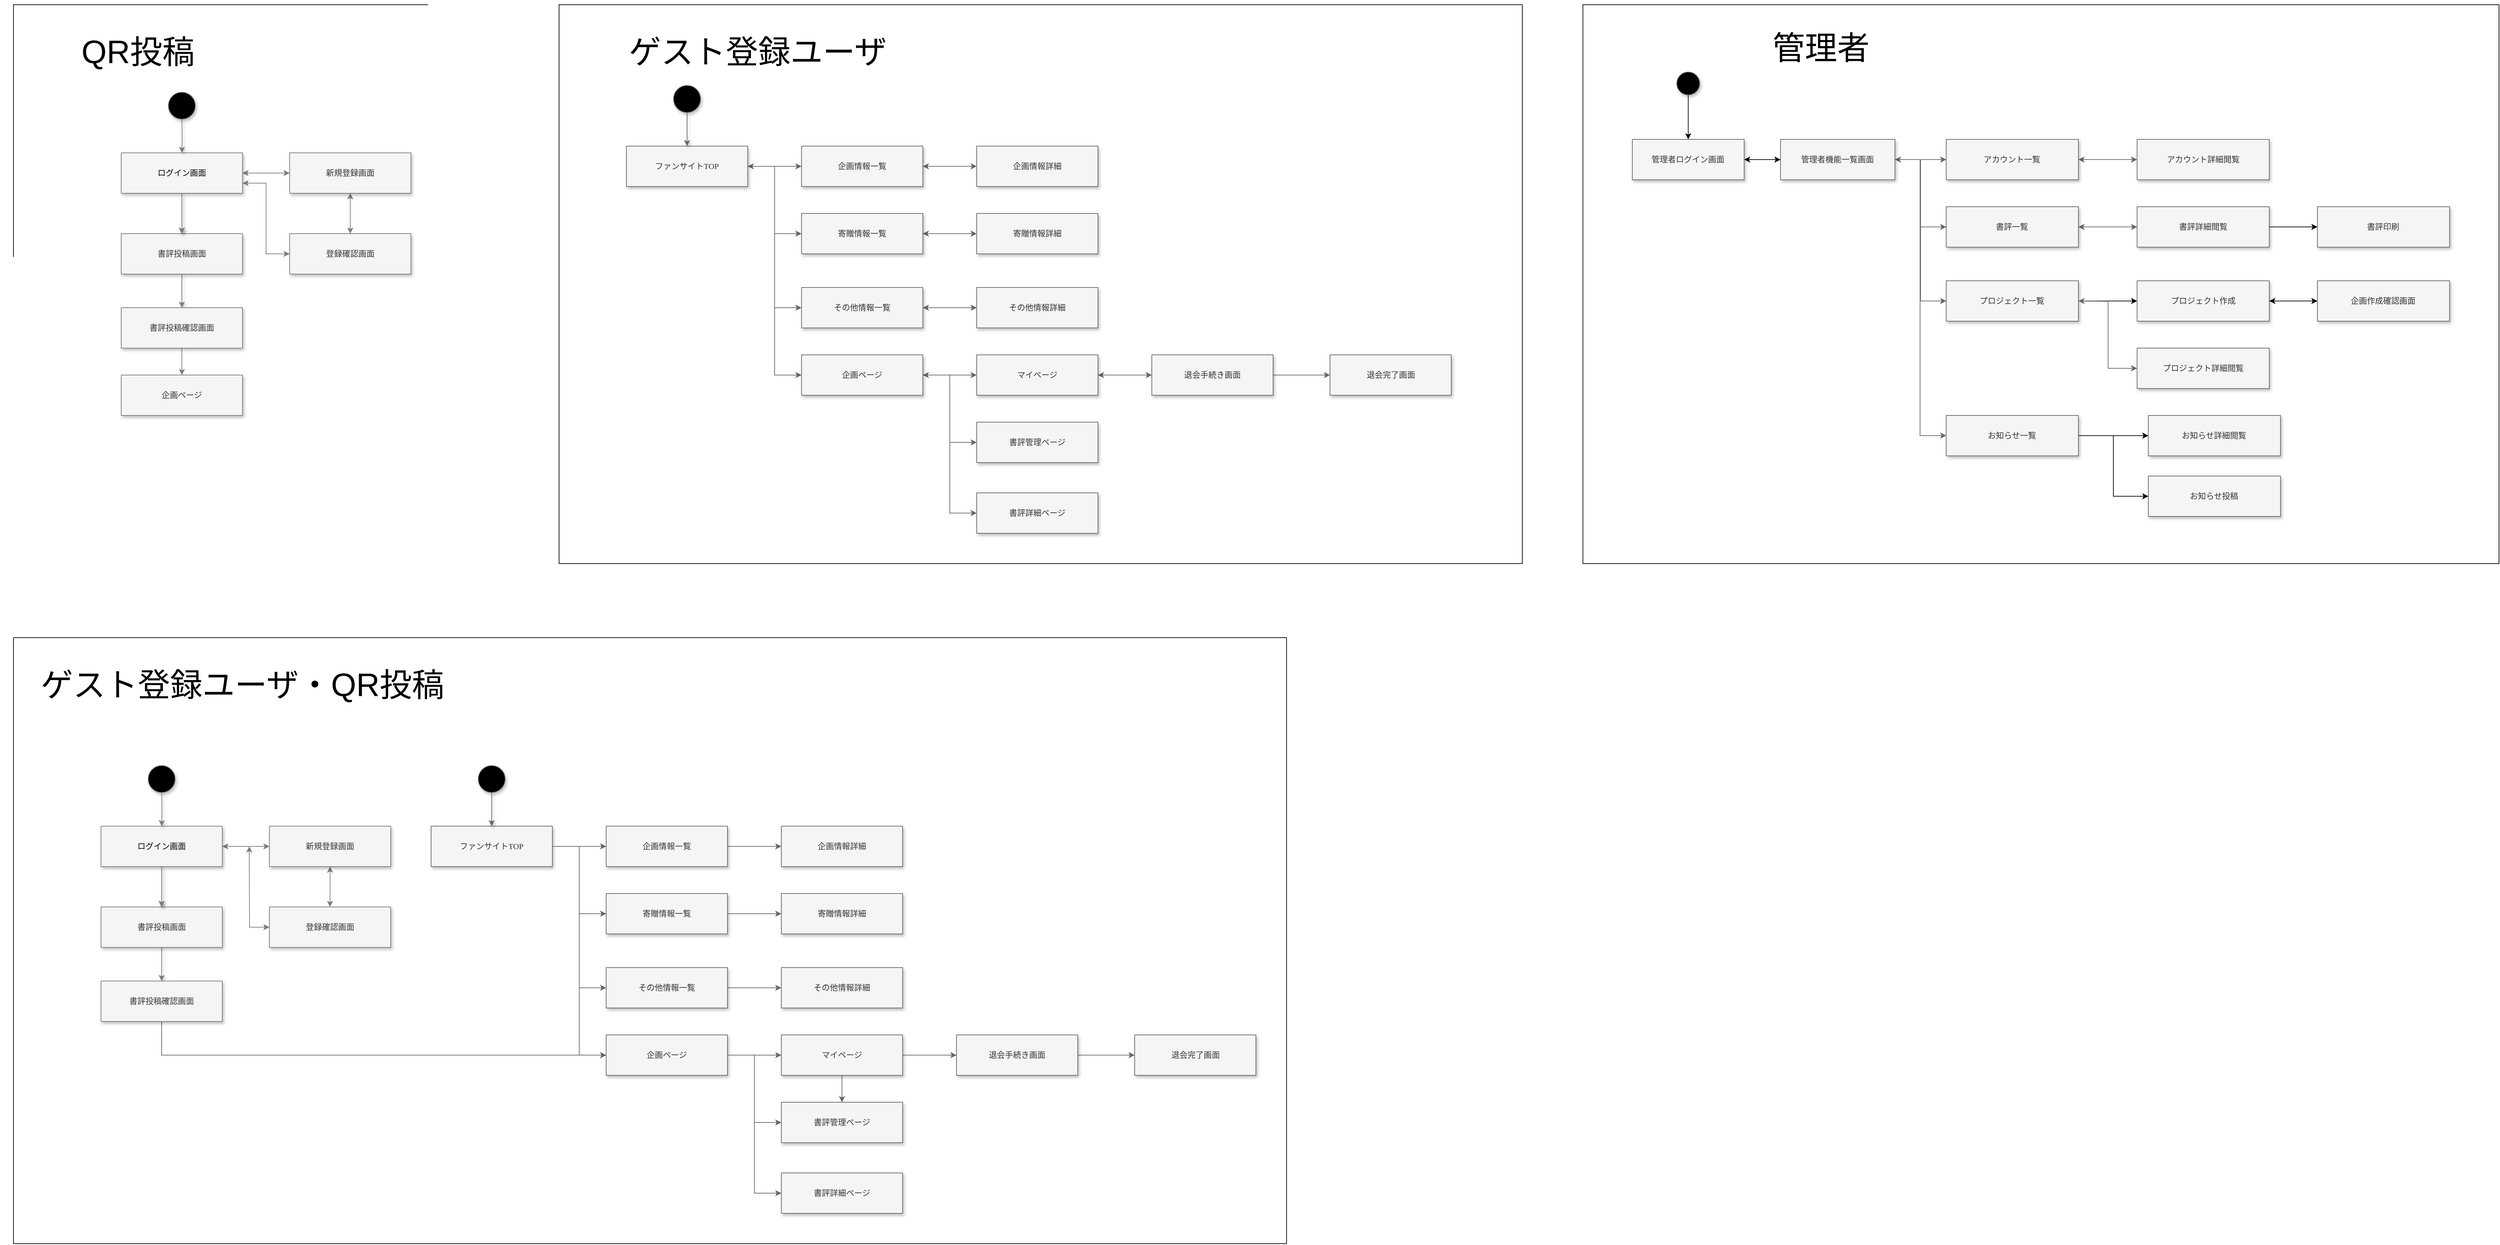 <mxfile version="28.2.5">
  <diagram name="ページ1" id="ukD7YO7jjwt9V9ALAhhA">
    <mxGraphModel dx="5240" dy="3440" grid="1" gridSize="10" guides="1" tooltips="1" connect="1" arrows="1" fold="1" page="1" pageScale="1" pageWidth="827" pageHeight="1169" math="0" shadow="0">
      <root>
        <mxCell id="0" />
        <mxCell id="1" parent="0" />
        <mxCell id="7gxIuWQ1MeZ081-h1M4B-29" value="ゲストユーザが見れる書評ページ" style="text;html=1;align=center;verticalAlign=middle;whiteSpace=wrap;rounded=0;shadow=1;" parent="1" vertex="1">
          <mxGeometry x="920" y="1580" width="124.5" height="30" as="geometry" />
        </mxCell>
        <mxCell id="7gxIuWQ1MeZ081-h1M4B-30" value="" style="rounded=0;whiteSpace=wrap;html=1;movable=1;resizable=1;rotatable=1;deletable=1;editable=1;locked=0;connectable=1;" parent="1" vertex="1">
          <mxGeometry x="260" y="1280" width="1890" height="900" as="geometry" />
        </mxCell>
        <mxCell id="7gxIuWQ1MeZ081-h1M4B-31" style="edgeStyle=orthogonalEdgeStyle;rounded=0;orthogonalLoop=1;jettySize=auto;html=1;fillColor=#f5f5f5;strokeColor=#666666;" parent="1" source="7gxIuWQ1MeZ081-h1M4B-32" edge="1">
          <mxGeometry relative="1" as="geometry">
            <mxPoint x="1400" y="1900" as="targetPoint" />
          </mxGeometry>
        </mxCell>
        <mxCell id="7gxIuWQ1MeZ081-h1M4B-32" value="企画ページ" style="rounded=0;whiteSpace=wrap;html=1;labelBackgroundColor=none;shadow=1;fillColor=#f5f5f5;strokeColor=#666666;fontColor=#333333;fontFamily=Times New Roman;" parent="1" vertex="1">
          <mxGeometry x="1140" y="1870" width="180" height="60" as="geometry" />
        </mxCell>
        <mxCell id="7gxIuWQ1MeZ081-h1M4B-33" style="edgeStyle=orthogonalEdgeStyle;rounded=0;orthogonalLoop=1;jettySize=auto;html=1;entryX=0;entryY=0.5;entryDx=0;entryDy=0;fillColor=#f5f5f5;strokeColor=#666666;" parent="1" source="7gxIuWQ1MeZ081-h1M4B-32" target="7gxIuWQ1MeZ081-h1M4B-48" edge="1">
          <mxGeometry relative="1" as="geometry" />
        </mxCell>
        <mxCell id="7gxIuWQ1MeZ081-h1M4B-34" value="寄贈情報一覧" style="rounded=0;whiteSpace=wrap;html=1;labelBackgroundColor=none;shadow=1;fillColor=#f5f5f5;strokeColor=#666666;fontColor=#333333;fontFamily=Times New Roman;" parent="1" vertex="1">
          <mxGeometry x="1140" y="1660" width="180" height="60" as="geometry" />
        </mxCell>
        <mxCell id="7gxIuWQ1MeZ081-h1M4B-35" style="edgeStyle=orthogonalEdgeStyle;rounded=0;orthogonalLoop=1;jettySize=auto;html=1;entryX=0;entryY=0.5;entryDx=0;entryDy=0;fillColor=#f5f5f5;strokeColor=#666666;" parent="1" source="7gxIuWQ1MeZ081-h1M4B-34" target="7gxIuWQ1MeZ081-h1M4B-42" edge="1">
          <mxGeometry relative="1" as="geometry" />
        </mxCell>
        <mxCell id="7gxIuWQ1MeZ081-h1M4B-36" style="edgeStyle=orthogonalEdgeStyle;rounded=0;orthogonalLoop=1;jettySize=auto;html=1;entryX=0;entryY=0.5;entryDx=0;entryDy=0;fillColor=#f5f5f5;strokeColor=#666666;" parent="1" source="7gxIuWQ1MeZ081-h1M4B-32" target="7gxIuWQ1MeZ081-h1M4B-55" edge="1">
          <mxGeometry relative="1" as="geometry" />
        </mxCell>
        <mxCell id="7gxIuWQ1MeZ081-h1M4B-37" style="edgeStyle=orthogonalEdgeStyle;rounded=0;orthogonalLoop=1;jettySize=auto;html=1;fillColor=#f5f5f5;strokeColor=#666666;" parent="1" source="7gxIuWQ1MeZ081-h1M4B-38" target="7gxIuWQ1MeZ081-h1M4B-43" edge="1">
          <mxGeometry relative="1" as="geometry" />
        </mxCell>
        <mxCell id="7gxIuWQ1MeZ081-h1M4B-38" value="企画情報一覧" style="rounded=0;whiteSpace=wrap;html=1;labelBackgroundColor=none;shadow=1;fillColor=#f5f5f5;strokeColor=#666666;fontColor=#333333;fontFamily=Times New Roman;" parent="1" vertex="1">
          <mxGeometry x="1140" y="1560" width="180" height="60" as="geometry" />
        </mxCell>
        <mxCell id="7gxIuWQ1MeZ081-h1M4B-39" style="edgeStyle=orthogonalEdgeStyle;rounded=0;orthogonalLoop=1;jettySize=auto;html=1;fillColor=#f5f5f5;strokeColor=#666666;" parent="1" source="7gxIuWQ1MeZ081-h1M4B-40" edge="1">
          <mxGeometry relative="1" as="geometry">
            <mxPoint x="1400" y="1800.0" as="targetPoint" />
          </mxGeometry>
        </mxCell>
        <mxCell id="7gxIuWQ1MeZ081-h1M4B-40" value="その他情報一覧" style="rounded=0;whiteSpace=wrap;html=1;labelBackgroundColor=none;shadow=1;fillColor=#f5f5f5;strokeColor=#666666;fontColor=#333333;fontFamily=Times New Roman;" parent="1" vertex="1">
          <mxGeometry x="1140" y="1770" width="180" height="60" as="geometry" />
        </mxCell>
        <mxCell id="7gxIuWQ1MeZ081-h1M4B-41" value="その他情報詳細" style="rounded=0;whiteSpace=wrap;html=1;labelBackgroundColor=none;shadow=1;fillColor=#f5f5f5;strokeColor=#666666;fontColor=#333333;fontFamily=Times New Roman;" parent="1" vertex="1">
          <mxGeometry x="1400" y="1770" width="180" height="60" as="geometry" />
        </mxCell>
        <mxCell id="7gxIuWQ1MeZ081-h1M4B-42" value="寄贈情報詳細" style="rounded=0;whiteSpace=wrap;html=1;labelBackgroundColor=none;shadow=1;fillColor=#f5f5f5;strokeColor=#666666;fontColor=#333333;fontFamily=Times New Roman;" parent="1" vertex="1">
          <mxGeometry x="1400" y="1660" width="180" height="60" as="geometry" />
        </mxCell>
        <mxCell id="7gxIuWQ1MeZ081-h1M4B-43" value="企画情報詳細" style="rounded=0;whiteSpace=wrap;html=1;labelBackgroundColor=none;shadow=1;fillColor=#f5f5f5;strokeColor=#666666;fontColor=#333333;fontFamily=Times New Roman;" parent="1" vertex="1">
          <mxGeometry x="1400" y="1560" width="180" height="60" as="geometry" />
        </mxCell>
        <mxCell id="7gxIuWQ1MeZ081-h1M4B-44" value="ファンサイトTOP" style="rounded=0;whiteSpace=wrap;html=1;labelBackgroundColor=none;shadow=1;fillColor=#f5f5f5;strokeColor=#666666;fontColor=#333333;fontFamily=Times New Roman;" parent="1" vertex="1">
          <mxGeometry x="880" y="1560" width="180" height="60" as="geometry" />
        </mxCell>
        <mxCell id="7gxIuWQ1MeZ081-h1M4B-45" style="edgeStyle=orthogonalEdgeStyle;rounded=0;orthogonalLoop=1;jettySize=auto;html=1;entryX=0;entryY=0.5;entryDx=0;entryDy=0;fillColor=#f5f5f5;strokeColor=#666666;" parent="1" source="7gxIuWQ1MeZ081-h1M4B-44" target="7gxIuWQ1MeZ081-h1M4B-38" edge="1">
          <mxGeometry relative="1" as="geometry" />
        </mxCell>
        <mxCell id="7gxIuWQ1MeZ081-h1M4B-46" value="" style="ellipse;whiteSpace=wrap;html=1;aspect=fixed;labelBackgroundColor=#33001A;fillColor=#000000;fontFamily=Times New Roman;strokeColor=#7B7B7B;shadow=1;" parent="1" vertex="1">
          <mxGeometry x="950" y="1470" width="40" height="40" as="geometry" />
        </mxCell>
        <mxCell id="7gxIuWQ1MeZ081-h1M4B-47" style="edgeStyle=orthogonalEdgeStyle;rounded=0;orthogonalLoop=1;jettySize=auto;html=1;entryX=0;entryY=0.5;entryDx=0;entryDy=0;fillColor=#f5f5f5;strokeColor=#666666;" parent="1" source="7gxIuWQ1MeZ081-h1M4B-44" target="7gxIuWQ1MeZ081-h1M4B-34" edge="1">
          <mxGeometry relative="1" as="geometry" />
        </mxCell>
        <mxCell id="7gxIuWQ1MeZ081-h1M4B-48" value="書評管理ページ" style="rounded=0;whiteSpace=wrap;html=1;labelBackgroundColor=none;shadow=1;fillColor=#f5f5f5;strokeColor=#666666;fontColor=#333333;fontFamily=Times New Roman;" parent="1" vertex="1">
          <mxGeometry x="1400" y="1970" width="180" height="60" as="geometry" />
        </mxCell>
        <mxCell id="7gxIuWQ1MeZ081-h1M4B-49" style="edgeStyle=orthogonalEdgeStyle;rounded=0;orthogonalLoop=1;jettySize=auto;html=1;entryX=0.5;entryY=0;entryDx=0;entryDy=0;fontFamily=Times New Roman;strokeColor=#666666;shadow=1;fillColor=#f5f5f5;" parent="1" source="7gxIuWQ1MeZ081-h1M4B-46" target="7gxIuWQ1MeZ081-h1M4B-44" edge="1">
          <mxGeometry relative="1" as="geometry" />
        </mxCell>
        <mxCell id="7gxIuWQ1MeZ081-h1M4B-50" style="edgeStyle=orthogonalEdgeStyle;rounded=0;orthogonalLoop=1;jettySize=auto;html=1;entryX=0;entryY=0.5;entryDx=0;entryDy=0;fillColor=#f5f5f5;strokeColor=#666666;" parent="1" source="7gxIuWQ1MeZ081-h1M4B-44" target="7gxIuWQ1MeZ081-h1M4B-40" edge="1">
          <mxGeometry relative="1" as="geometry" />
        </mxCell>
        <mxCell id="7gxIuWQ1MeZ081-h1M4B-51" style="edgeStyle=orthogonalEdgeStyle;rounded=0;orthogonalLoop=1;jettySize=auto;html=1;entryX=0;entryY=0.5;entryDx=0;entryDy=0;fillColor=#f5f5f5;strokeColor=#666666;" parent="1" source="7gxIuWQ1MeZ081-h1M4B-44" target="7gxIuWQ1MeZ081-h1M4B-32" edge="1">
          <mxGeometry relative="1" as="geometry" />
        </mxCell>
        <mxCell id="7gxIuWQ1MeZ081-h1M4B-52" value="退会完了画面" style="rounded=0;whiteSpace=wrap;html=1;labelBackgroundColor=none;shadow=1;fillColor=#f5f5f5;strokeColor=#666666;fontColor=#333333;fontFamily=Times New Roman;" parent="1" vertex="1">
          <mxGeometry x="1924.5" y="1870" width="180" height="60" as="geometry" />
        </mxCell>
        <mxCell id="7gxIuWQ1MeZ081-h1M4B-53" style="edgeStyle=orthogonalEdgeStyle;rounded=0;orthogonalLoop=1;jettySize=auto;html=1;entryX=0;entryY=0.5;entryDx=0;entryDy=0;fillColor=#f5f5f5;strokeColor=#666666;" parent="1" source="7gxIuWQ1MeZ081-h1M4B-54" target="7gxIuWQ1MeZ081-h1M4B-52" edge="1">
          <mxGeometry relative="1" as="geometry">
            <mxPoint x="1920" y="1900" as="targetPoint" />
          </mxGeometry>
        </mxCell>
        <mxCell id="7gxIuWQ1MeZ081-h1M4B-54" value="退会手続き画面" style="rounded=0;whiteSpace=wrap;html=1;labelBackgroundColor=none;shadow=1;fillColor=#f5f5f5;strokeColor=#666666;fontColor=#333333;fontFamily=Times New Roman;" parent="1" vertex="1">
          <mxGeometry x="1660" y="1870" width="180" height="60" as="geometry" />
        </mxCell>
        <mxCell id="7gxIuWQ1MeZ081-h1M4B-55" value="書評詳細ページ" style="rounded=0;whiteSpace=wrap;html=1;labelBackgroundColor=none;shadow=1;fillColor=#f5f5f5;strokeColor=#666666;fontColor=#333333;fontFamily=Times New Roman;" parent="1" vertex="1">
          <mxGeometry x="1400" y="2075" width="180" height="60" as="geometry" />
        </mxCell>
        <mxCell id="7gxIuWQ1MeZ081-h1M4B-56" style="edgeStyle=orthogonalEdgeStyle;rounded=0;orthogonalLoop=1;jettySize=auto;html=1;exitX=1;exitY=0.5;exitDx=0;exitDy=0;entryX=0;entryY=1;entryDx=0;entryDy=0;" parent="1" source="7gxIuWQ1MeZ081-h1M4B-46" target="7gxIuWQ1MeZ081-h1M4B-46" edge="1">
          <mxGeometry relative="1" as="geometry" />
        </mxCell>
        <mxCell id="7gxIuWQ1MeZ081-h1M4B-57" style="edgeStyle=orthogonalEdgeStyle;rounded=0;orthogonalLoop=1;jettySize=auto;html=1;fillColor=#f5f5f5;strokeColor=#666666;" parent="1" source="7gxIuWQ1MeZ081-h1M4B-59" edge="1">
          <mxGeometry relative="1" as="geometry">
            <mxPoint x="1490" y="1970" as="targetPoint" />
          </mxGeometry>
        </mxCell>
        <mxCell id="7gxIuWQ1MeZ081-h1M4B-58" style="edgeStyle=orthogonalEdgeStyle;rounded=0;orthogonalLoop=1;jettySize=auto;html=1;entryX=0;entryY=0.5;entryDx=0;entryDy=0;fillColor=#f5f5f5;strokeColor=#666666;" parent="1" source="7gxIuWQ1MeZ081-h1M4B-59" target="7gxIuWQ1MeZ081-h1M4B-54" edge="1">
          <mxGeometry relative="1" as="geometry" />
        </mxCell>
        <mxCell id="7gxIuWQ1MeZ081-h1M4B-59" value="マイページ" style="rounded=0;whiteSpace=wrap;html=1;labelBackgroundColor=none;shadow=1;fillColor=#f5f5f5;strokeColor=#666666;fontColor=#333333;fontFamily=Times New Roman;" parent="1" vertex="1">
          <mxGeometry x="1400" y="1870" width="180" height="60" as="geometry" />
        </mxCell>
        <mxCell id="7gxIuWQ1MeZ081-h1M4B-60" value="&lt;font style=&quot;font-size: 48px;&quot;&gt;ゲスト登録ユーザ・QR投稿&lt;/font&gt;" style="text;html=1;align=center;verticalAlign=middle;whiteSpace=wrap;rounded=0;" parent="1" vertex="1">
          <mxGeometry x="250" y="1280" width="700" height="140" as="geometry" />
        </mxCell>
        <mxCell id="7gxIuWQ1MeZ081-h1M4B-61" value="" style="group" parent="1" connectable="0" vertex="1">
          <mxGeometry x="1070" y="340" width="1430" height="830" as="geometry" />
        </mxCell>
        <mxCell id="7gxIuWQ1MeZ081-h1M4B-62" value="" style="rounded=0;whiteSpace=wrap;html=1;movable=0;resizable=0;rotatable=0;deletable=0;editable=0;locked=1;connectable=0;" parent="7gxIuWQ1MeZ081-h1M4B-61" vertex="1">
          <mxGeometry width="1430" height="830" as="geometry" />
        </mxCell>
        <mxCell id="7gxIuWQ1MeZ081-h1M4B-63" style="edgeStyle=orthogonalEdgeStyle;rounded=0;orthogonalLoop=1;jettySize=auto;html=1;fillColor=#f5f5f5;strokeColor=#666666;" parent="7gxIuWQ1MeZ081-h1M4B-61" source="7gxIuWQ1MeZ081-h1M4B-66" edge="1">
          <mxGeometry relative="1" as="geometry">
            <mxPoint x="620" y="550" as="targetPoint" />
          </mxGeometry>
        </mxCell>
        <mxCell id="7gxIuWQ1MeZ081-h1M4B-64" style="edgeStyle=orthogonalEdgeStyle;rounded=0;orthogonalLoop=1;jettySize=auto;html=1;entryX=0;entryY=0.5;entryDx=0;entryDy=0;fillColor=#f5f5f5;strokeColor=#666666;" parent="7gxIuWQ1MeZ081-h1M4B-61" source="7gxIuWQ1MeZ081-h1M4B-66" target="7gxIuWQ1MeZ081-h1M4B-83" edge="1">
          <mxGeometry relative="1" as="geometry" />
        </mxCell>
        <mxCell id="7gxIuWQ1MeZ081-h1M4B-65" style="edgeStyle=orthogonalEdgeStyle;rounded=0;orthogonalLoop=1;jettySize=auto;html=1;entryX=0;entryY=0.5;entryDx=0;entryDy=0;fillColor=#f5f5f5;strokeColor=#666666;startArrow=classic;startFill=1;" parent="7gxIuWQ1MeZ081-h1M4B-61" source="7gxIuWQ1MeZ081-h1M4B-66" target="7gxIuWQ1MeZ081-h1M4B-84" edge="1">
          <mxGeometry relative="1" as="geometry" />
        </mxCell>
        <mxCell id="7gxIuWQ1MeZ081-h1M4B-66" value="企画ページ" style="rounded=0;whiteSpace=wrap;html=1;labelBackgroundColor=none;shadow=1;fillColor=#f5f5f5;strokeColor=#666666;fontColor=#333333;fontFamily=Times New Roman;" parent="7gxIuWQ1MeZ081-h1M4B-61" vertex="1">
          <mxGeometry x="360" y="520" width="180" height="60" as="geometry" />
        </mxCell>
        <mxCell id="7gxIuWQ1MeZ081-h1M4B-67" style="edgeStyle=orthogonalEdgeStyle;rounded=0;orthogonalLoop=1;jettySize=auto;html=1;entryX=0;entryY=0.5;entryDx=0;entryDy=0;fillColor=#f5f5f5;strokeColor=#666666;startArrow=classic;startFill=1;" parent="7gxIuWQ1MeZ081-h1M4B-61" source="7gxIuWQ1MeZ081-h1M4B-68" target="7gxIuWQ1MeZ081-h1M4B-74" edge="1">
          <mxGeometry relative="1" as="geometry" />
        </mxCell>
        <mxCell id="7gxIuWQ1MeZ081-h1M4B-68" value="寄贈情報一覧" style="rounded=0;whiteSpace=wrap;html=1;labelBackgroundColor=none;shadow=1;fillColor=#f5f5f5;strokeColor=#666666;fontColor=#333333;fontFamily=Times New Roman;" parent="7gxIuWQ1MeZ081-h1M4B-61" vertex="1">
          <mxGeometry x="360" y="310" width="180" height="60" as="geometry" />
        </mxCell>
        <mxCell id="7gxIuWQ1MeZ081-h1M4B-69" style="edgeStyle=orthogonalEdgeStyle;rounded=0;orthogonalLoop=1;jettySize=auto;html=1;entryX=0;entryY=0.5;entryDx=0;entryDy=0;fillColor=#f5f5f5;strokeColor=#666666;startArrow=classic;startFill=1;" parent="7gxIuWQ1MeZ081-h1M4B-61" source="7gxIuWQ1MeZ081-h1M4B-70" target="7gxIuWQ1MeZ081-h1M4B-75" edge="1">
          <mxGeometry relative="1" as="geometry" />
        </mxCell>
        <mxCell id="7gxIuWQ1MeZ081-h1M4B-70" value="企画情報一覧" style="rounded=0;whiteSpace=wrap;html=1;labelBackgroundColor=none;shadow=1;fillColor=#f5f5f5;strokeColor=#666666;fontColor=#333333;fontFamily=Times New Roman;" parent="7gxIuWQ1MeZ081-h1M4B-61" vertex="1">
          <mxGeometry x="360" y="210" width="180" height="60" as="geometry" />
        </mxCell>
        <mxCell id="7gxIuWQ1MeZ081-h1M4B-71" style="edgeStyle=orthogonalEdgeStyle;rounded=0;orthogonalLoop=1;jettySize=auto;html=1;fillColor=#f5f5f5;strokeColor=#666666;startArrow=classic;startFill=1;" parent="7gxIuWQ1MeZ081-h1M4B-61" source="7gxIuWQ1MeZ081-h1M4B-72" edge="1">
          <mxGeometry relative="1" as="geometry">
            <mxPoint x="620" y="450.0" as="targetPoint" />
          </mxGeometry>
        </mxCell>
        <mxCell id="7gxIuWQ1MeZ081-h1M4B-72" value="その他情報一覧" style="rounded=0;whiteSpace=wrap;html=1;labelBackgroundColor=none;shadow=1;fillColor=#f5f5f5;strokeColor=#666666;fontColor=#333333;fontFamily=Times New Roman;" parent="7gxIuWQ1MeZ081-h1M4B-61" vertex="1">
          <mxGeometry x="360" y="420" width="180" height="60" as="geometry" />
        </mxCell>
        <mxCell id="7gxIuWQ1MeZ081-h1M4B-73" value="その他情報詳細" style="rounded=0;whiteSpace=wrap;html=1;labelBackgroundColor=none;shadow=1;fillColor=#f5f5f5;strokeColor=#666666;fontColor=#333333;fontFamily=Times New Roman;" parent="7gxIuWQ1MeZ081-h1M4B-61" vertex="1">
          <mxGeometry x="620" y="420" width="180" height="60" as="geometry" />
        </mxCell>
        <mxCell id="7gxIuWQ1MeZ081-h1M4B-74" value="寄贈情報詳細" style="rounded=0;whiteSpace=wrap;html=1;labelBackgroundColor=none;shadow=1;fillColor=#f5f5f5;strokeColor=#666666;fontColor=#333333;fontFamily=Times New Roman;" parent="7gxIuWQ1MeZ081-h1M4B-61" vertex="1">
          <mxGeometry x="620" y="310" width="180" height="60" as="geometry" />
        </mxCell>
        <mxCell id="7gxIuWQ1MeZ081-h1M4B-75" value="企画情報詳細" style="rounded=0;whiteSpace=wrap;html=1;labelBackgroundColor=none;shadow=1;fillColor=#f5f5f5;strokeColor=#666666;fontColor=#333333;fontFamily=Times New Roman;" parent="7gxIuWQ1MeZ081-h1M4B-61" vertex="1">
          <mxGeometry x="620" y="210" width="180" height="60" as="geometry" />
        </mxCell>
        <mxCell id="7gxIuWQ1MeZ081-h1M4B-76" style="edgeStyle=orthogonalEdgeStyle;rounded=0;orthogonalLoop=1;jettySize=auto;html=1;entryX=0;entryY=0.5;entryDx=0;entryDy=0;fillColor=#f5f5f5;strokeColor=#666666;" parent="7gxIuWQ1MeZ081-h1M4B-61" source="7gxIuWQ1MeZ081-h1M4B-80" target="7gxIuWQ1MeZ081-h1M4B-70" edge="1">
          <mxGeometry relative="1" as="geometry" />
        </mxCell>
        <mxCell id="7gxIuWQ1MeZ081-h1M4B-77" style="edgeStyle=orthogonalEdgeStyle;rounded=0;orthogonalLoop=1;jettySize=auto;html=1;entryX=0;entryY=0.5;entryDx=0;entryDy=0;fillColor=#f5f5f5;strokeColor=#666666;" parent="7gxIuWQ1MeZ081-h1M4B-61" source="7gxIuWQ1MeZ081-h1M4B-80" target="7gxIuWQ1MeZ081-h1M4B-68" edge="1">
          <mxGeometry relative="1" as="geometry" />
        </mxCell>
        <mxCell id="7gxIuWQ1MeZ081-h1M4B-78" style="edgeStyle=orthogonalEdgeStyle;rounded=0;orthogonalLoop=1;jettySize=auto;html=1;entryX=0;entryY=0.5;entryDx=0;entryDy=0;fillColor=#f5f5f5;strokeColor=#666666;" parent="7gxIuWQ1MeZ081-h1M4B-61" source="7gxIuWQ1MeZ081-h1M4B-80" target="7gxIuWQ1MeZ081-h1M4B-72" edge="1">
          <mxGeometry relative="1" as="geometry" />
        </mxCell>
        <mxCell id="7gxIuWQ1MeZ081-h1M4B-79" style="edgeStyle=orthogonalEdgeStyle;rounded=0;orthogonalLoop=1;jettySize=auto;html=1;entryX=0;entryY=0.5;entryDx=0;entryDy=0;fillColor=#f5f5f5;strokeColor=#666666;startArrow=classic;startFill=1;" parent="7gxIuWQ1MeZ081-h1M4B-61" source="7gxIuWQ1MeZ081-h1M4B-80" target="7gxIuWQ1MeZ081-h1M4B-66" edge="1">
          <mxGeometry relative="1" as="geometry" />
        </mxCell>
        <mxCell id="7gxIuWQ1MeZ081-h1M4B-80" value="ファンサイトTOP" style="rounded=0;whiteSpace=wrap;html=1;labelBackgroundColor=none;shadow=1;fillColor=#f5f5f5;strokeColor=#666666;fontColor=#333333;fontFamily=Times New Roman;" parent="7gxIuWQ1MeZ081-h1M4B-61" vertex="1">
          <mxGeometry x="100" y="210" width="180" height="60" as="geometry" />
        </mxCell>
        <mxCell id="7gxIuWQ1MeZ081-h1M4B-81" value="" style="ellipse;whiteSpace=wrap;html=1;aspect=fixed;labelBackgroundColor=#33001A;fillColor=#000000;fontFamily=Times New Roman;strokeColor=#666666;shadow=1;" parent="7gxIuWQ1MeZ081-h1M4B-61" vertex="1">
          <mxGeometry x="170" y="120" width="40" height="40" as="geometry" />
        </mxCell>
        <mxCell id="7gxIuWQ1MeZ081-h1M4B-82" style="edgeStyle=orthogonalEdgeStyle;rounded=0;orthogonalLoop=1;jettySize=auto;html=1;entryX=0.5;entryY=0;entryDx=0;entryDy=0;fontFamily=Times New Roman;strokeColor=#666666;shadow=1;fillColor=#f5f5f5;" parent="7gxIuWQ1MeZ081-h1M4B-61" source="7gxIuWQ1MeZ081-h1M4B-81" target="7gxIuWQ1MeZ081-h1M4B-80" edge="1">
          <mxGeometry relative="1" as="geometry" />
        </mxCell>
        <mxCell id="7gxIuWQ1MeZ081-h1M4B-83" value="書評管理ページ" style="rounded=0;whiteSpace=wrap;html=1;labelBackgroundColor=none;shadow=1;fillColor=#f5f5f5;strokeColor=#666666;fontColor=#333333;fontFamily=Times New Roman;" parent="7gxIuWQ1MeZ081-h1M4B-61" vertex="1">
          <mxGeometry x="620" y="620" width="180" height="60" as="geometry" />
        </mxCell>
        <mxCell id="7gxIuWQ1MeZ081-h1M4B-84" value="書評詳細ページ" style="rounded=0;whiteSpace=wrap;html=1;labelBackgroundColor=none;shadow=1;fillColor=#f5f5f5;strokeColor=#666666;fontColor=#333333;fontFamily=Times New Roman;" parent="7gxIuWQ1MeZ081-h1M4B-61" vertex="1">
          <mxGeometry x="620" y="725" width="180" height="60" as="geometry" />
        </mxCell>
        <mxCell id="7gxIuWQ1MeZ081-h1M4B-85" value="&lt;font style=&quot;font-size: 48px;&quot;&gt;ゲスト登録ユーザ&lt;/font&gt;" style="text;html=1;align=center;verticalAlign=middle;whiteSpace=wrap;rounded=0;" parent="7gxIuWQ1MeZ081-h1M4B-61" vertex="1">
          <mxGeometry x="90" width="410" height="140" as="geometry" />
        </mxCell>
        <mxCell id="7gxIuWQ1MeZ081-h1M4B-86" style="edgeStyle=orthogonalEdgeStyle;rounded=0;orthogonalLoop=1;jettySize=auto;html=1;entryX=0;entryY=0.5;entryDx=0;entryDy=0;strokeColor=#666666;startArrow=classic;startFill=1;" parent="7gxIuWQ1MeZ081-h1M4B-61" source="7gxIuWQ1MeZ081-h1M4B-87" target="7gxIuWQ1MeZ081-h1M4B-90" edge="1">
          <mxGeometry relative="1" as="geometry" />
        </mxCell>
        <mxCell id="7gxIuWQ1MeZ081-h1M4B-87" value="マイページ" style="rounded=0;whiteSpace=wrap;html=1;labelBackgroundColor=none;shadow=1;fillColor=#f5f5f5;strokeColor=#666666;fontColor=#333333;fontFamily=Times New Roman;" parent="7gxIuWQ1MeZ081-h1M4B-61" vertex="1">
          <mxGeometry x="620" y="520" width="180" height="60" as="geometry" />
        </mxCell>
        <mxCell id="7gxIuWQ1MeZ081-h1M4B-88" value="退会完了画面" style="rounded=0;whiteSpace=wrap;html=1;labelBackgroundColor=none;shadow=1;fillColor=#f5f5f5;strokeColor=#666666;fontColor=#333333;fontFamily=Times New Roman;" parent="7gxIuWQ1MeZ081-h1M4B-61" vertex="1">
          <mxGeometry x="1144.5" y="520" width="180" height="60" as="geometry" />
        </mxCell>
        <mxCell id="7gxIuWQ1MeZ081-h1M4B-89" style="edgeStyle=orthogonalEdgeStyle;rounded=0;orthogonalLoop=1;jettySize=auto;html=1;entryX=0;entryY=0.5;entryDx=0;entryDy=0;fillColor=#f5f5f5;strokeColor=#666666;startArrow=none;startFill=0;" parent="7gxIuWQ1MeZ081-h1M4B-61" source="7gxIuWQ1MeZ081-h1M4B-90" target="7gxIuWQ1MeZ081-h1M4B-88" edge="1">
          <mxGeometry relative="1" as="geometry">
            <mxPoint x="1140" y="550" as="targetPoint" />
          </mxGeometry>
        </mxCell>
        <mxCell id="7gxIuWQ1MeZ081-h1M4B-90" value="退会手続き画面" style="rounded=0;whiteSpace=wrap;html=1;labelBackgroundColor=none;shadow=1;fillColor=#f5f5f5;strokeColor=#666666;fontColor=#333333;fontFamily=Times New Roman;" parent="7gxIuWQ1MeZ081-h1M4B-61" vertex="1">
          <mxGeometry x="880" y="520" width="180" height="60" as="geometry" />
        </mxCell>
        <mxCell id="7gxIuWQ1MeZ081-h1M4B-91" style="edgeStyle=orthogonalEdgeStyle;rounded=0;orthogonalLoop=1;jettySize=auto;html=1;fillColor=#f5f5f5;strokeColor=#7B7B7B;fontFamily=Times New Roman;shadow=1;" parent="1" source="7gxIuWQ1MeZ081-h1M4B-110" edge="1">
          <mxGeometry relative="1" as="geometry">
            <mxPoint x="480" y="1790" as="targetPoint" />
          </mxGeometry>
        </mxCell>
        <mxCell id="7gxIuWQ1MeZ081-h1M4B-92" value="" style="group" parent="1" connectable="0" vertex="1">
          <mxGeometry x="240" y="340" width="730" height="830" as="geometry" />
        </mxCell>
        <mxCell id="7gxIuWQ1MeZ081-h1M4B-93" value="" style="rounded=0;whiteSpace=wrap;html=1;movable=0;resizable=0;rotatable=0;deletable=0;editable=0;locked=1;connectable=0;" parent="7gxIuWQ1MeZ081-h1M4B-92" vertex="1">
          <mxGeometry x="20" width="710" height="830" as="geometry" />
        </mxCell>
        <mxCell id="7gxIuWQ1MeZ081-h1M4B-94" style="edgeStyle=orthogonalEdgeStyle;rounded=0;orthogonalLoop=1;jettySize=auto;html=1;fillColor=#f5f5f5;strokeColor=#7B7B7B;fontFamily=Times New Roman;shadow=1;" parent="7gxIuWQ1MeZ081-h1M4B-92" source="7gxIuWQ1MeZ081-h1M4B-95" edge="1">
          <mxGeometry relative="1" as="geometry">
            <mxPoint x="270" y="450" as="targetPoint" />
          </mxGeometry>
        </mxCell>
        <mxCell id="7gxIuWQ1MeZ081-h1M4B-95" value="書評投稿画面" style="rounded=0;whiteSpace=wrap;html=1;labelBackgroundColor=none;shadow=1;fillColor=#f5f5f5;strokeColor=#7B7B7B;fontColor=#333333;fontFamily=Times New Roman;" parent="7gxIuWQ1MeZ081-h1M4B-92" vertex="1">
          <mxGeometry x="180" y="340" width="180" height="60" as="geometry" />
        </mxCell>
        <mxCell id="7gxIuWQ1MeZ081-h1M4B-96" style="edgeStyle=orthogonalEdgeStyle;rounded=0;orthogonalLoop=1;jettySize=auto;html=1;entryX=0.5;entryY=0;entryDx=0;entryDy=0;fillColor=#f5f5f5;strokeColor=#7B7B7B;fontFamily=Times New Roman;shadow=1;" parent="7gxIuWQ1MeZ081-h1M4B-92" source="7gxIuWQ1MeZ081-h1M4B-99" target="7gxIuWQ1MeZ081-h1M4B-95" edge="1">
          <mxGeometry relative="1" as="geometry" />
        </mxCell>
        <mxCell id="7gxIuWQ1MeZ081-h1M4B-97" style="edgeStyle=orthogonalEdgeStyle;rounded=0;orthogonalLoop=1;jettySize=auto;html=1;entryX=0.5;entryY=0;entryDx=0;entryDy=0;fillColor=#f5f5f5;strokeColor=#7B7B7B;fontFamily=Times New Roman;shadow=1;" parent="7gxIuWQ1MeZ081-h1M4B-92" source="7gxIuWQ1MeZ081-h1M4B-99" target="7gxIuWQ1MeZ081-h1M4B-95" edge="1">
          <mxGeometry relative="1" as="geometry" />
        </mxCell>
        <mxCell id="7gxIuWQ1MeZ081-h1M4B-98" style="edgeStyle=orthogonalEdgeStyle;rounded=0;orthogonalLoop=1;jettySize=auto;html=1;startArrow=classic;startFill=1;strokeColor=#7B7B7B;" parent="7gxIuWQ1MeZ081-h1M4B-92" source="7gxIuWQ1MeZ081-h1M4B-99" edge="1">
          <mxGeometry relative="1" as="geometry">
            <mxPoint x="430" y="250" as="targetPoint" />
          </mxGeometry>
        </mxCell>
        <mxCell id="7gxIuWQ1MeZ081-h1M4B-99" value="&lt;font face=&quot;Helvetica&quot; color=&quot;#000000&quot;&gt;ログイン画面&lt;/font&gt;" style="rounded=0;whiteSpace=wrap;html=1;labelBackgroundColor=none;shadow=1;fillColor=#f5f5f5;strokeColor=#7B7B7B;fontColor=#333333;fontFamily=Times New Roman;" parent="7gxIuWQ1MeZ081-h1M4B-92" vertex="1">
          <mxGeometry x="180" y="220" width="180" height="60" as="geometry" />
        </mxCell>
        <mxCell id="7gxIuWQ1MeZ081-h1M4B-100" value="" style="ellipse;whiteSpace=wrap;html=1;aspect=fixed;labelBackgroundColor=#33001A;fillColor=#000000;fontFamily=Times New Roman;strokeColor=#7B7B7B;shadow=1;" parent="7gxIuWQ1MeZ081-h1M4B-92" vertex="1">
          <mxGeometry x="250" y="130" width="40" height="40" as="geometry" />
        </mxCell>
        <mxCell id="7gxIuWQ1MeZ081-h1M4B-101" style="edgeStyle=orthogonalEdgeStyle;rounded=0;orthogonalLoop=1;jettySize=auto;html=1;entryX=0.5;entryY=0;entryDx=0;entryDy=0;fontFamily=Times New Roman;strokeColor=#7B7B7B;shadow=1;" parent="7gxIuWQ1MeZ081-h1M4B-92" target="7gxIuWQ1MeZ081-h1M4B-99" edge="1">
          <mxGeometry relative="1" as="geometry">
            <mxPoint x="270" y="170" as="sourcePoint" />
          </mxGeometry>
        </mxCell>
        <mxCell id="7gxIuWQ1MeZ081-h1M4B-102" value="&lt;span style=&quot;font-size: 48px;&quot;&gt;QR投稿&lt;/span&gt;" style="text;html=1;align=center;verticalAlign=middle;whiteSpace=wrap;rounded=0;" parent="7gxIuWQ1MeZ081-h1M4B-92" vertex="1">
          <mxGeometry width="410" height="140" as="geometry" />
        </mxCell>
        <mxCell id="7gxIuWQ1MeZ081-h1M4B-103" style="edgeStyle=orthogonalEdgeStyle;rounded=0;orthogonalLoop=1;jettySize=auto;html=1;entryX=0.5;entryY=0;entryDx=0;entryDy=0;startArrow=classic;startFill=1;strokeColor=#7B7B7B;" parent="7gxIuWQ1MeZ081-h1M4B-92" source="7gxIuWQ1MeZ081-h1M4B-104" target="7gxIuWQ1MeZ081-h1M4B-109" edge="1">
          <mxGeometry relative="1" as="geometry" />
        </mxCell>
        <mxCell id="7gxIuWQ1MeZ081-h1M4B-104" value="新規登録画面" style="rounded=0;whiteSpace=wrap;html=1;labelBackgroundColor=none;shadow=1;fillColor=#f5f5f5;strokeColor=#7B7B7B;fontColor=#333333;fontFamily=Times New Roman;" parent="7gxIuWQ1MeZ081-h1M4B-92" vertex="1">
          <mxGeometry x="430" y="220" width="180" height="60" as="geometry" />
        </mxCell>
        <mxCell id="7gxIuWQ1MeZ081-h1M4B-105" style="edgeStyle=orthogonalEdgeStyle;rounded=0;orthogonalLoop=1;jettySize=auto;html=1;entryX=0.5;entryY=0;entryDx=0;entryDy=0;strokeColor=#7B7B7B;" parent="7gxIuWQ1MeZ081-h1M4B-92" source="7gxIuWQ1MeZ081-h1M4B-106" target="7gxIuWQ1MeZ081-h1M4B-107" edge="1">
          <mxGeometry relative="1" as="geometry" />
        </mxCell>
        <mxCell id="7gxIuWQ1MeZ081-h1M4B-106" value="書評投稿確認画面" style="rounded=0;whiteSpace=wrap;html=1;labelBackgroundColor=none;shadow=1;fillColor=#f5f5f5;strokeColor=#7B7B7B;fontColor=#333333;fontFamily=Times New Roman;" parent="7gxIuWQ1MeZ081-h1M4B-92" vertex="1">
          <mxGeometry x="180" y="450" width="180" height="60" as="geometry" />
        </mxCell>
        <mxCell id="7gxIuWQ1MeZ081-h1M4B-107" value="企画ページ" style="rounded=0;whiteSpace=wrap;html=1;labelBackgroundColor=none;shadow=1;fillColor=#f5f5f5;strokeColor=#7B7B7B;fontColor=#333333;fontFamily=Times New Roman;" parent="7gxIuWQ1MeZ081-h1M4B-92" vertex="1">
          <mxGeometry x="180" y="550" width="180" height="60" as="geometry" />
        </mxCell>
        <mxCell id="7gxIuWQ1MeZ081-h1M4B-108" style="edgeStyle=orthogonalEdgeStyle;rounded=0;orthogonalLoop=1;jettySize=auto;html=1;startArrow=classic;startFill=1;strokeColor=#7B7B7B;entryX=1;entryY=0.75;entryDx=0;entryDy=0;" parent="7gxIuWQ1MeZ081-h1M4B-92" source="7gxIuWQ1MeZ081-h1M4B-109" target="7gxIuWQ1MeZ081-h1M4B-99" edge="1">
          <mxGeometry relative="1" as="geometry">
            <mxPoint x="400" y="250" as="targetPoint" />
          </mxGeometry>
        </mxCell>
        <mxCell id="7gxIuWQ1MeZ081-h1M4B-109" value="登録確認画面" style="rounded=0;whiteSpace=wrap;html=1;labelBackgroundColor=none;shadow=1;fillColor=#f5f5f5;strokeColor=#7B7B7B;fontColor=#333333;fontFamily=Times New Roman;" parent="7gxIuWQ1MeZ081-h1M4B-92" vertex="1">
          <mxGeometry x="430" y="340" width="180" height="60" as="geometry" />
        </mxCell>
        <mxCell id="7gxIuWQ1MeZ081-h1M4B-110" value="書評投稿画面" style="rounded=0;whiteSpace=wrap;html=1;labelBackgroundColor=none;shadow=1;fillColor=#f5f5f5;strokeColor=#7B7B7B;fontColor=#333333;fontFamily=Times New Roman;" parent="1" vertex="1">
          <mxGeometry x="390" y="1680" width="180" height="60" as="geometry" />
        </mxCell>
        <mxCell id="7gxIuWQ1MeZ081-h1M4B-111" style="edgeStyle=orthogonalEdgeStyle;rounded=0;orthogonalLoop=1;jettySize=auto;html=1;entryX=0.5;entryY=0;entryDx=0;entryDy=0;fillColor=#f5f5f5;strokeColor=#7B7B7B;fontFamily=Times New Roman;shadow=1;" parent="1" source="7gxIuWQ1MeZ081-h1M4B-114" target="7gxIuWQ1MeZ081-h1M4B-110" edge="1">
          <mxGeometry relative="1" as="geometry" />
        </mxCell>
        <mxCell id="7gxIuWQ1MeZ081-h1M4B-112" style="edgeStyle=orthogonalEdgeStyle;rounded=0;orthogonalLoop=1;jettySize=auto;html=1;entryX=0.5;entryY=0;entryDx=0;entryDy=0;fillColor=#f5f5f5;strokeColor=#7B7B7B;fontFamily=Times New Roman;shadow=1;" parent="1" source="7gxIuWQ1MeZ081-h1M4B-114" target="7gxIuWQ1MeZ081-h1M4B-110" edge="1">
          <mxGeometry relative="1" as="geometry" />
        </mxCell>
        <mxCell id="7gxIuWQ1MeZ081-h1M4B-113" style="edgeStyle=orthogonalEdgeStyle;rounded=0;orthogonalLoop=1;jettySize=auto;html=1;startArrow=classic;startFill=1;strokeColor=#7B7B7B;" parent="1" source="7gxIuWQ1MeZ081-h1M4B-114" edge="1">
          <mxGeometry relative="1" as="geometry">
            <mxPoint x="640" y="1590" as="targetPoint" />
          </mxGeometry>
        </mxCell>
        <mxCell id="7gxIuWQ1MeZ081-h1M4B-114" value="&lt;font face=&quot;Helvetica&quot; color=&quot;#000000&quot;&gt;ログイン画面&lt;/font&gt;" style="rounded=0;whiteSpace=wrap;html=1;labelBackgroundColor=none;shadow=1;fillColor=#f5f5f5;strokeColor=#7B7B7B;fontColor=#333333;fontFamily=Times New Roman;" parent="1" vertex="1">
          <mxGeometry x="390" y="1560" width="180" height="60" as="geometry" />
        </mxCell>
        <mxCell id="7gxIuWQ1MeZ081-h1M4B-115" value="" style="ellipse;whiteSpace=wrap;html=1;aspect=fixed;labelBackgroundColor=#33001A;fillColor=#000000;fontFamily=Times New Roman;strokeColor=#7B7B7B;shadow=1;" parent="1" vertex="1">
          <mxGeometry x="460" y="1470" width="40" height="40" as="geometry" />
        </mxCell>
        <mxCell id="7gxIuWQ1MeZ081-h1M4B-116" style="edgeStyle=orthogonalEdgeStyle;rounded=0;orthogonalLoop=1;jettySize=auto;html=1;entryX=0.5;entryY=0;entryDx=0;entryDy=0;fontFamily=Times New Roman;strokeColor=#7B7B7B;shadow=1;" parent="1" target="7gxIuWQ1MeZ081-h1M4B-114" edge="1">
          <mxGeometry relative="1" as="geometry">
            <mxPoint x="480" y="1510" as="sourcePoint" />
          </mxGeometry>
        </mxCell>
        <mxCell id="7gxIuWQ1MeZ081-h1M4B-117" style="edgeStyle=orthogonalEdgeStyle;rounded=0;orthogonalLoop=1;jettySize=auto;html=1;entryX=0.5;entryY=0;entryDx=0;entryDy=0;startArrow=classic;startFill=1;strokeColor=#7B7B7B;" parent="1" source="7gxIuWQ1MeZ081-h1M4B-118" target="7gxIuWQ1MeZ081-h1M4B-122" edge="1">
          <mxGeometry relative="1" as="geometry" />
        </mxCell>
        <mxCell id="7gxIuWQ1MeZ081-h1M4B-118" value="新規登録画面" style="rounded=0;whiteSpace=wrap;html=1;labelBackgroundColor=none;shadow=1;fillColor=#f5f5f5;strokeColor=#7B7B7B;fontColor=#333333;fontFamily=Times New Roman;" parent="1" vertex="1">
          <mxGeometry x="640" y="1560" width="180" height="60" as="geometry" />
        </mxCell>
        <mxCell id="7gxIuWQ1MeZ081-h1M4B-119" style="edgeStyle=orthogonalEdgeStyle;rounded=0;orthogonalLoop=1;jettySize=auto;html=1;entryX=0;entryY=0.5;entryDx=0;entryDy=0;fillColor=#f5f5f5;strokeColor=#666666;" parent="1" source="7gxIuWQ1MeZ081-h1M4B-120" target="7gxIuWQ1MeZ081-h1M4B-32" edge="1">
          <mxGeometry relative="1" as="geometry">
            <Array as="points">
              <mxPoint x="480" y="1900" />
            </Array>
          </mxGeometry>
        </mxCell>
        <mxCell id="7gxIuWQ1MeZ081-h1M4B-120" value="書評投稿確認画面" style="rounded=0;whiteSpace=wrap;html=1;labelBackgroundColor=none;shadow=1;fillColor=#f5f5f5;strokeColor=#7B7B7B;fontColor=#333333;fontFamily=Times New Roman;" parent="1" vertex="1">
          <mxGeometry x="390" y="1790" width="180" height="60" as="geometry" />
        </mxCell>
        <mxCell id="7gxIuWQ1MeZ081-h1M4B-121" style="edgeStyle=orthogonalEdgeStyle;rounded=0;orthogonalLoop=1;jettySize=auto;html=1;startArrow=classic;startFill=1;strokeColor=#7B7B7B;" parent="1" source="7gxIuWQ1MeZ081-h1M4B-122" edge="1">
          <mxGeometry relative="1" as="geometry">
            <mxPoint x="610" y="1590" as="targetPoint" />
          </mxGeometry>
        </mxCell>
        <mxCell id="7gxIuWQ1MeZ081-h1M4B-122" value="登録確認画面" style="rounded=0;whiteSpace=wrap;html=1;labelBackgroundColor=none;shadow=1;fillColor=#f5f5f5;strokeColor=#7B7B7B;fontColor=#333333;fontFamily=Times New Roman;" parent="1" vertex="1">
          <mxGeometry x="640" y="1680" width="180" height="60" as="geometry" />
        </mxCell>
        <mxCell id="dvUCvhy8hgOWGYkQE4H1-1" value="" style="rounded=0;whiteSpace=wrap;html=1;movable=1;resizable=1;rotatable=1;deletable=1;editable=1;locked=0;connectable=1;" vertex="1" parent="1">
          <mxGeometry x="2590" y="340" width="1360" height="830" as="geometry" />
        </mxCell>
        <mxCell id="dvUCvhy8hgOWGYkQE4H1-2" style="edgeStyle=orthogonalEdgeStyle;rounded=0;orthogonalLoop=1;jettySize=auto;html=1;entryX=0;entryY=0.5;entryDx=0;entryDy=0;" edge="1" parent="1" source="dvUCvhy8hgOWGYkQE4H1-3" target="dvUCvhy8hgOWGYkQE4H1-9">
          <mxGeometry relative="1" as="geometry" />
        </mxCell>
        <mxCell id="dvUCvhy8hgOWGYkQE4H1-3" value="プロジェクト一覧" style="rounded=0;whiteSpace=wrap;html=1;labelBackgroundColor=none;shadow=1;fillColor=#f5f5f5;strokeColor=#666666;fontColor=#333333;fontFamily=Times New Roman;" vertex="1" parent="1">
          <mxGeometry x="3129.445" y="750" width="196.15" height="60" as="geometry" />
        </mxCell>
        <mxCell id="dvUCvhy8hgOWGYkQE4H1-4" style="edgeStyle=orthogonalEdgeStyle;rounded=0;orthogonalLoop=1;jettySize=auto;html=1;entryX=0;entryY=0.5;entryDx=0;entryDy=0;fillColor=#f5f5f5;strokeColor=#666666;startArrow=classic;startFill=1;" edge="1" parent="1" source="dvUCvhy8hgOWGYkQE4H1-5" target="dvUCvhy8hgOWGYkQE4H1-11">
          <mxGeometry relative="1" as="geometry" />
        </mxCell>
        <mxCell id="dvUCvhy8hgOWGYkQE4H1-5" value="&lt;div&gt;書評一覧&lt;/div&gt;" style="rounded=0;whiteSpace=wrap;html=1;labelBackgroundColor=none;shadow=1;fillColor=#f5f5f5;strokeColor=#666666;fontColor=#333333;fontFamily=Times New Roman;" vertex="1" parent="1">
          <mxGeometry x="3129.445" y="640" width="196.15" height="60" as="geometry" />
        </mxCell>
        <mxCell id="dvUCvhy8hgOWGYkQE4H1-6" style="edgeStyle=orthogonalEdgeStyle;rounded=0;orthogonalLoop=1;jettySize=auto;html=1;entryX=0;entryY=0.5;entryDx=0;entryDy=0;fillColor=#f5f5f5;strokeColor=#666666;startArrow=classic;startFill=1;" edge="1" parent="1" source="dvUCvhy8hgOWGYkQE4H1-7" target="dvUCvhy8hgOWGYkQE4H1-12">
          <mxGeometry relative="1" as="geometry" />
        </mxCell>
        <mxCell id="dvUCvhy8hgOWGYkQE4H1-7" value="アカウント一覧" style="rounded=0;whiteSpace=wrap;html=1;labelBackgroundColor=none;shadow=1;fillColor=#f5f5f5;strokeColor=#666666;fontColor=#333333;fontFamily=Times New Roman;" vertex="1" parent="1">
          <mxGeometry x="3129.445" y="540" width="196.15" height="60" as="geometry" />
        </mxCell>
        <mxCell id="dvUCvhy8hgOWGYkQE4H1-8" style="edgeStyle=orthogonalEdgeStyle;rounded=0;orthogonalLoop=1;jettySize=auto;html=1;entryX=0;entryY=0.5;entryDx=0;entryDy=0;startArrow=classic;startFill=1;" edge="1" parent="1" source="dvUCvhy8hgOWGYkQE4H1-9" target="dvUCvhy8hgOWGYkQE4H1-31">
          <mxGeometry relative="1" as="geometry" />
        </mxCell>
        <mxCell id="dvUCvhy8hgOWGYkQE4H1-9" value="プロジェクト作成" style="rounded=0;whiteSpace=wrap;html=1;labelBackgroundColor=none;shadow=1;fillColor=#f5f5f5;strokeColor=#666666;fontColor=#333333;fontFamily=Times New Roman;" vertex="1" parent="1">
          <mxGeometry x="3412.775" y="750" width="196.15" height="60" as="geometry" />
        </mxCell>
        <mxCell id="dvUCvhy8hgOWGYkQE4H1-10" style="edgeStyle=orthogonalEdgeStyle;rounded=0;orthogonalLoop=1;jettySize=auto;html=1;entryX=0;entryY=0.5;entryDx=0;entryDy=0;" edge="1" parent="1" source="dvUCvhy8hgOWGYkQE4H1-11" target="dvUCvhy8hgOWGYkQE4H1-28">
          <mxGeometry relative="1" as="geometry" />
        </mxCell>
        <mxCell id="dvUCvhy8hgOWGYkQE4H1-11" value="書評詳細閲覧" style="rounded=0;whiteSpace=wrap;html=1;labelBackgroundColor=none;shadow=1;fillColor=#f5f5f5;strokeColor=#666666;fontColor=#333333;fontFamily=Times New Roman;" vertex="1" parent="1">
          <mxGeometry x="3412.772" y="640" width="196.15" height="60" as="geometry" />
        </mxCell>
        <mxCell id="dvUCvhy8hgOWGYkQE4H1-12" value="アカウント詳細閲覧&lt;span style=&quot;color: rgba(0, 0, 0, 0); font-family: monospace; font-size: 0px; text-align: start; text-wrap-mode: nowrap;&quot;&gt;%3CmxGraphModel%3E%3Croot%3E%3CmxCell%20id%3D%220%22%2F%3E%3CmxCell%20id%3D%221%22%20parent%3D%220%22%2F%3E%3CmxCell%20id%3D%222%22%20value%3D%22%E4%BC%81%E7%94%BB%E4%B8%80%E8%A6%A7%22%20style%3D%22rounded%3D0%3BwhiteSpace%3Dwrap%3Bhtml%3D1%3BlabelBackgroundColor%3Dnone%3Bshadow%3D1%3BfillColor%3D%23f5f5f5%3BstrokeColor%3D%23666666%3BfontColor%3D%23333333%3BfontFamily%3DTimes%20New%20Roman%3B%22%20vertex%3D%221%22%20parent%3D%221%22%3E%3CmxGeometry%20x%3D%22-10544.545%22%20y%3D%2290%22%20width%3D%22212.727%22%20height%3D%2260%22%20as%3D%22geometry%22%2F%3E%3C%2FmxCell%3E%3C%2Froot%3E%3C%2FmxGraphModel%3E&lt;/span&gt;" style="rounded=0;whiteSpace=wrap;html=1;labelBackgroundColor=none;shadow=1;fillColor=#f5f5f5;strokeColor=#666666;fontColor=#333333;fontFamily=Times New Roman;" vertex="1" parent="1">
          <mxGeometry x="3412.772" y="540" width="196.15" height="60" as="geometry" />
        </mxCell>
        <mxCell id="dvUCvhy8hgOWGYkQE4H1-13" style="edgeStyle=orthogonalEdgeStyle;rounded=0;orthogonalLoop=1;jettySize=auto;html=1;entryX=0;entryY=0.5;entryDx=0;entryDy=0;fillColor=#f5f5f5;strokeColor=#666666;" edge="1" parent="1" source="dvUCvhy8hgOWGYkQE4H1-17" target="dvUCvhy8hgOWGYkQE4H1-7">
          <mxGeometry relative="1" as="geometry" />
        </mxCell>
        <mxCell id="dvUCvhy8hgOWGYkQE4H1-14" style="edgeStyle=orthogonalEdgeStyle;rounded=0;orthogonalLoop=1;jettySize=auto;html=1;entryX=0;entryY=0.5;entryDx=0;entryDy=0;fillColor=#f5f5f5;strokeColor=#666666;" edge="1" parent="1" source="dvUCvhy8hgOWGYkQE4H1-17" target="dvUCvhy8hgOWGYkQE4H1-5">
          <mxGeometry relative="1" as="geometry">
            <Array as="points">
              <mxPoint x="3090.48" y="570" />
              <mxPoint x="3090.48" y="670" />
            </Array>
          </mxGeometry>
        </mxCell>
        <mxCell id="dvUCvhy8hgOWGYkQE4H1-15" style="edgeStyle=orthogonalEdgeStyle;rounded=0;orthogonalLoop=1;jettySize=auto;html=1;entryX=0;entryY=0.5;entryDx=0;entryDy=0;fillColor=#f5f5f5;strokeColor=#666666;startArrow=classic;startFill=1;" edge="1" parent="1" source="dvUCvhy8hgOWGYkQE4H1-17" target="dvUCvhy8hgOWGYkQE4H1-3">
          <mxGeometry relative="1" as="geometry" />
        </mxCell>
        <mxCell id="dvUCvhy8hgOWGYkQE4H1-16" style="edgeStyle=orthogonalEdgeStyle;rounded=0;orthogonalLoop=1;jettySize=auto;html=1;entryX=0;entryY=0.5;entryDx=0;entryDy=0;strokeColor=#666666;" edge="1" parent="1" source="dvUCvhy8hgOWGYkQE4H1-17" target="dvUCvhy8hgOWGYkQE4H1-27">
          <mxGeometry relative="1" as="geometry">
            <Array as="points">
              <mxPoint x="3090.48" y="570" />
              <mxPoint x="3090.48" y="980" />
            </Array>
          </mxGeometry>
        </mxCell>
        <mxCell id="dvUCvhy8hgOWGYkQE4H1-17" value="管理者機能一覧画面" style="rounded=0;whiteSpace=wrap;html=1;labelBackgroundColor=none;shadow=1;fillColor=#f5f5f5;strokeColor=#666666;fontColor=#333333;fontFamily=Times New Roman;" vertex="1" parent="1">
          <mxGeometry x="2883.38" y="540" width="169.79" height="60" as="geometry" />
        </mxCell>
        <mxCell id="dvUCvhy8hgOWGYkQE4H1-18" style="edgeStyle=orthogonalEdgeStyle;rounded=0;orthogonalLoop=1;jettySize=auto;html=1;" edge="1" parent="1" source="dvUCvhy8hgOWGYkQE4H1-19">
          <mxGeometry relative="1" as="geometry">
            <mxPoint x="2746.362" y="540" as="targetPoint" />
          </mxGeometry>
        </mxCell>
        <mxCell id="dvUCvhy8hgOWGYkQE4H1-19" value="" style="ellipse;whiteSpace=wrap;html=1;aspect=fixed;labelBackgroundColor=#33001A;fillColor=#000000;fontFamily=Times New Roman;strokeColor=#666666;shadow=1;" vertex="1" parent="1">
          <mxGeometry x="2729.424" y="440" width="33.876" height="33.876" as="geometry" />
        </mxCell>
        <mxCell id="dvUCvhy8hgOWGYkQE4H1-20" value="&lt;span style=&quot;font-size: 48px;&quot;&gt;管理者&lt;/span&gt;" style="text;html=1;align=center;verticalAlign=middle;whiteSpace=wrap;rounded=0;" vertex="1" parent="1">
          <mxGeometry x="2720.0" y="333.88" width="446.785" height="140" as="geometry" />
        </mxCell>
        <mxCell id="dvUCvhy8hgOWGYkQE4H1-21" value="プロジェクト詳細閲覧" style="rounded=0;whiteSpace=wrap;html=1;labelBackgroundColor=none;shadow=1;fillColor=#f5f5f5;strokeColor=#666666;fontColor=#333333;fontFamily=Times New Roman;" vertex="1" parent="1">
          <mxGeometry x="3412.772" y="850" width="196.15" height="60" as="geometry" />
        </mxCell>
        <mxCell id="dvUCvhy8hgOWGYkQE4H1-22" style="edgeStyle=orthogonalEdgeStyle;rounded=0;orthogonalLoop=1;jettySize=auto;html=1;entryX=0;entryY=0.5;entryDx=0;entryDy=0;startArrow=classic;startFill=1;" edge="1" parent="1" source="dvUCvhy8hgOWGYkQE4H1-23" target="dvUCvhy8hgOWGYkQE4H1-17">
          <mxGeometry relative="1" as="geometry" />
        </mxCell>
        <mxCell id="dvUCvhy8hgOWGYkQE4H1-23" value="管理者ログイン画面" style="rounded=0;whiteSpace=wrap;html=1;labelBackgroundColor=none;shadow=1;fillColor=#f5f5f5;strokeColor=#666666;fontColor=#333333;fontFamily=Times New Roman;" vertex="1" parent="1">
          <mxGeometry x="2663.38" y="540" width="165.973" height="60" as="geometry" />
        </mxCell>
        <mxCell id="dvUCvhy8hgOWGYkQE4H1-24" value="お知らせ投稿" style="rounded=0;whiteSpace=wrap;html=1;labelBackgroundColor=none;shadow=1;fillColor=#f5f5f5;strokeColor=#666666;fontColor=#333333;fontFamily=Times New Roman;" vertex="1" parent="1">
          <mxGeometry x="3429.441" y="1040" width="196.15" height="60" as="geometry" />
        </mxCell>
        <mxCell id="dvUCvhy8hgOWGYkQE4H1-25" style="edgeStyle=orthogonalEdgeStyle;rounded=0;orthogonalLoop=1;jettySize=auto;html=1;entryX=0;entryY=0.5;entryDx=0;entryDy=0;" edge="1" parent="1" source="dvUCvhy8hgOWGYkQE4H1-27" target="dvUCvhy8hgOWGYkQE4H1-29">
          <mxGeometry relative="1" as="geometry" />
        </mxCell>
        <mxCell id="dvUCvhy8hgOWGYkQE4H1-26" style="edgeStyle=orthogonalEdgeStyle;rounded=0;orthogonalLoop=1;jettySize=auto;html=1;entryX=0;entryY=0.5;entryDx=0;entryDy=0;" edge="1" parent="1" source="dvUCvhy8hgOWGYkQE4H1-27" target="dvUCvhy8hgOWGYkQE4H1-24">
          <mxGeometry relative="1" as="geometry" />
        </mxCell>
        <mxCell id="dvUCvhy8hgOWGYkQE4H1-27" value="お知らせ一覧" style="rounded=0;whiteSpace=wrap;html=1;labelBackgroundColor=none;shadow=1;fillColor=#f5f5f5;strokeColor=#666666;fontColor=#333333;fontFamily=Times New Roman;" vertex="1" parent="1">
          <mxGeometry x="3129.441" y="950" width="196.15" height="60" as="geometry" />
        </mxCell>
        <mxCell id="dvUCvhy8hgOWGYkQE4H1-28" value="書評印刷" style="rounded=0;whiteSpace=wrap;html=1;labelBackgroundColor=none;shadow=1;fillColor=#f5f5f5;strokeColor=#666666;fontColor=#333333;fontFamily=Times New Roman;" vertex="1" parent="1">
          <mxGeometry x="3680.48" y="640" width="196.15" height="60" as="geometry" />
        </mxCell>
        <mxCell id="dvUCvhy8hgOWGYkQE4H1-29" value="お知らせ詳細閲覧" style="rounded=0;whiteSpace=wrap;html=1;labelBackgroundColor=none;shadow=1;fillColor=#f5f5f5;strokeColor=#666666;fontColor=#333333;fontFamily=Times New Roman;" vertex="1" parent="1">
          <mxGeometry x="3429.44" y="950" width="196.15" height="60" as="geometry" />
        </mxCell>
        <mxCell id="dvUCvhy8hgOWGYkQE4H1-30" style="edgeStyle=orthogonalEdgeStyle;rounded=0;orthogonalLoop=1;jettySize=auto;html=1;entryX=0;entryY=0.5;entryDx=0;entryDy=0;fillColor=#f5f5f5;strokeColor=#666666;startArrow=classic;startFill=1;" edge="1" parent="1" target="dvUCvhy8hgOWGYkQE4H1-21">
          <mxGeometry relative="1" as="geometry">
            <mxPoint x="3325.59" y="780" as="sourcePoint" />
            <mxPoint x="3412.59" y="780" as="targetPoint" />
          </mxGeometry>
        </mxCell>
        <mxCell id="dvUCvhy8hgOWGYkQE4H1-31" value="企画作成確認画面" style="rounded=0;whiteSpace=wrap;html=1;labelBackgroundColor=none;shadow=1;fillColor=#f5f5f5;strokeColor=#666666;fontColor=#333333;fontFamily=Times New Roman;" vertex="1" parent="1">
          <mxGeometry x="3680.48" y="750" width="196.15" height="60" as="geometry" />
        </mxCell>
      </root>
    </mxGraphModel>
  </diagram>
</mxfile>
